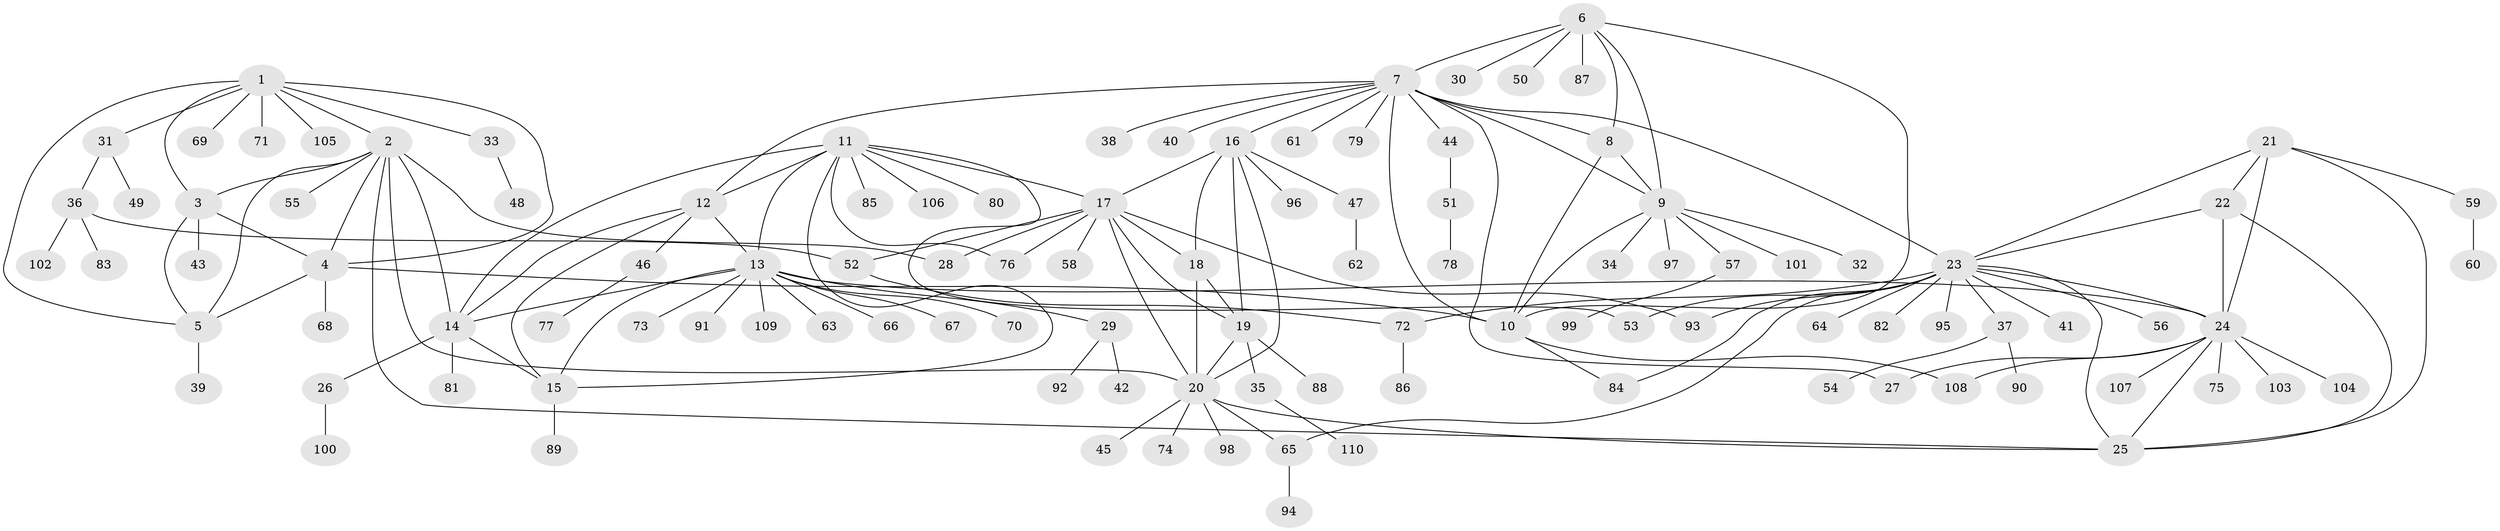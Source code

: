 // Generated by graph-tools (version 1.1) at 2025/02/03/09/25 03:02:46]
// undirected, 110 vertices, 155 edges
graph export_dot {
graph [start="1"]
  node [color=gray90,style=filled];
  1;
  2;
  3;
  4;
  5;
  6;
  7;
  8;
  9;
  10;
  11;
  12;
  13;
  14;
  15;
  16;
  17;
  18;
  19;
  20;
  21;
  22;
  23;
  24;
  25;
  26;
  27;
  28;
  29;
  30;
  31;
  32;
  33;
  34;
  35;
  36;
  37;
  38;
  39;
  40;
  41;
  42;
  43;
  44;
  45;
  46;
  47;
  48;
  49;
  50;
  51;
  52;
  53;
  54;
  55;
  56;
  57;
  58;
  59;
  60;
  61;
  62;
  63;
  64;
  65;
  66;
  67;
  68;
  69;
  70;
  71;
  72;
  73;
  74;
  75;
  76;
  77;
  78;
  79;
  80;
  81;
  82;
  83;
  84;
  85;
  86;
  87;
  88;
  89;
  90;
  91;
  92;
  93;
  94;
  95;
  96;
  97;
  98;
  99;
  100;
  101;
  102;
  103;
  104;
  105;
  106;
  107;
  108;
  109;
  110;
  1 -- 2;
  1 -- 3;
  1 -- 4;
  1 -- 5;
  1 -- 31;
  1 -- 33;
  1 -- 69;
  1 -- 71;
  1 -- 105;
  2 -- 3;
  2 -- 4;
  2 -- 5;
  2 -- 14;
  2 -- 20;
  2 -- 25;
  2 -- 28;
  2 -- 55;
  3 -- 4;
  3 -- 5;
  3 -- 43;
  4 -- 5;
  4 -- 10;
  4 -- 68;
  5 -- 39;
  6 -- 7;
  6 -- 8;
  6 -- 9;
  6 -- 10;
  6 -- 30;
  6 -- 50;
  6 -- 87;
  7 -- 8;
  7 -- 9;
  7 -- 10;
  7 -- 12;
  7 -- 16;
  7 -- 23;
  7 -- 27;
  7 -- 38;
  7 -- 40;
  7 -- 44;
  7 -- 61;
  7 -- 79;
  8 -- 9;
  8 -- 10;
  9 -- 10;
  9 -- 32;
  9 -- 34;
  9 -- 57;
  9 -- 97;
  9 -- 101;
  10 -- 84;
  10 -- 108;
  11 -- 12;
  11 -- 13;
  11 -- 14;
  11 -- 15;
  11 -- 17;
  11 -- 53;
  11 -- 76;
  11 -- 80;
  11 -- 85;
  11 -- 106;
  12 -- 13;
  12 -- 14;
  12 -- 15;
  12 -- 46;
  13 -- 14;
  13 -- 15;
  13 -- 24;
  13 -- 29;
  13 -- 63;
  13 -- 66;
  13 -- 67;
  13 -- 70;
  13 -- 73;
  13 -- 91;
  13 -- 109;
  14 -- 15;
  14 -- 26;
  14 -- 81;
  15 -- 89;
  16 -- 17;
  16 -- 18;
  16 -- 19;
  16 -- 20;
  16 -- 47;
  16 -- 96;
  17 -- 18;
  17 -- 19;
  17 -- 20;
  17 -- 28;
  17 -- 52;
  17 -- 58;
  17 -- 76;
  17 -- 93;
  18 -- 19;
  18 -- 20;
  19 -- 20;
  19 -- 35;
  19 -- 88;
  20 -- 25;
  20 -- 45;
  20 -- 65;
  20 -- 74;
  20 -- 98;
  21 -- 22;
  21 -- 23;
  21 -- 24;
  21 -- 25;
  21 -- 59;
  22 -- 23;
  22 -- 24;
  22 -- 25;
  23 -- 24;
  23 -- 25;
  23 -- 37;
  23 -- 41;
  23 -- 53;
  23 -- 56;
  23 -- 64;
  23 -- 65;
  23 -- 72;
  23 -- 82;
  23 -- 84;
  23 -- 93;
  23 -- 95;
  24 -- 25;
  24 -- 27;
  24 -- 75;
  24 -- 103;
  24 -- 104;
  24 -- 107;
  24 -- 108;
  26 -- 100;
  29 -- 42;
  29 -- 92;
  31 -- 36;
  31 -- 49;
  33 -- 48;
  35 -- 110;
  36 -- 52;
  36 -- 83;
  36 -- 102;
  37 -- 54;
  37 -- 90;
  44 -- 51;
  46 -- 77;
  47 -- 62;
  51 -- 78;
  52 -- 72;
  57 -- 99;
  59 -- 60;
  65 -- 94;
  72 -- 86;
}
